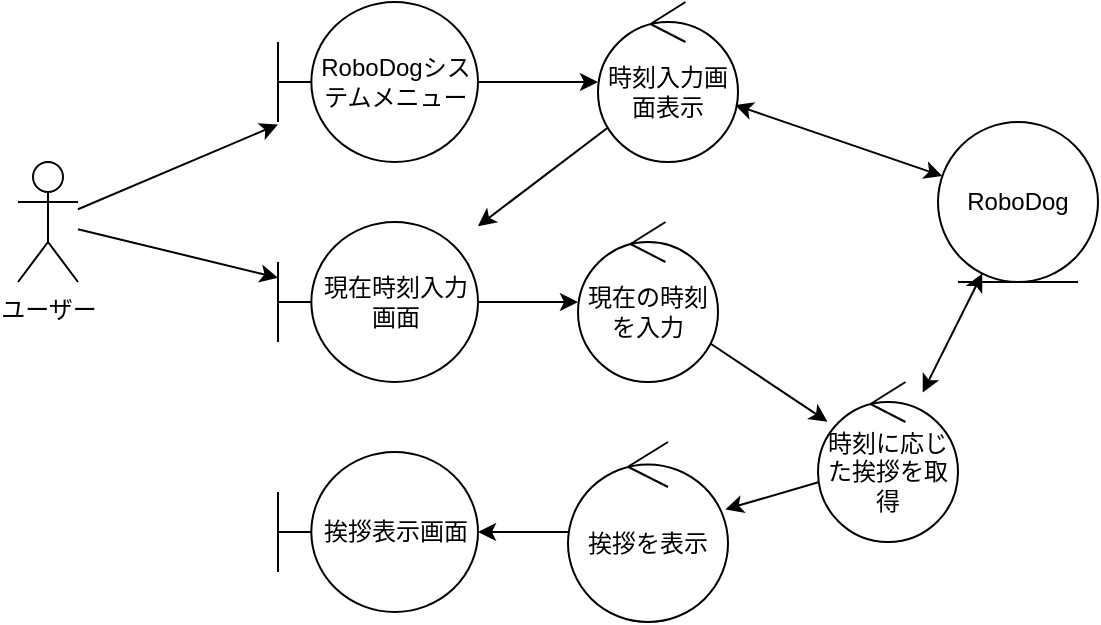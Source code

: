 <mxfile version="28.2.2">
  <diagram name="ページ1" id="e0ojlItY8CDQBLqKBAIk">
    <mxGraphModel dx="786" dy="451" grid="1" gridSize="10" guides="1" tooltips="1" connect="1" arrows="1" fold="1" page="1" pageScale="1" pageWidth="827" pageHeight="1169" math="0" shadow="0">
      <root>
        <mxCell id="0" />
        <mxCell id="1" parent="0" />
        <mxCell id="nJfzYaJYYfLmd0Sg78i3-1" value="ユーザー" style="shape=umlActor;verticalLabelPosition=bottom;verticalAlign=top;html=1;outlineConnect=0;" vertex="1" parent="1">
          <mxGeometry x="210" y="170" width="30" height="60" as="geometry" />
        </mxCell>
        <mxCell id="nJfzYaJYYfLmd0Sg78i3-2" value="" style="endArrow=classic;html=1;rounded=0;" edge="1" parent="1" source="nJfzYaJYYfLmd0Sg78i3-16" target="nJfzYaJYYfLmd0Sg78i3-14">
          <mxGeometry width="50" height="50" relative="1" as="geometry">
            <mxPoint x="130" y="320" as="sourcePoint" />
            <mxPoint x="180" y="270" as="targetPoint" />
          </mxGeometry>
        </mxCell>
        <mxCell id="nJfzYaJYYfLmd0Sg78i3-3" value="" style="endArrow=classic;html=1;rounded=0;" edge="1" parent="1" source="nJfzYaJYYfLmd0Sg78i3-1" target="nJfzYaJYYfLmd0Sg78i3-13">
          <mxGeometry width="50" height="50" relative="1" as="geometry">
            <mxPoint x="110" y="390" as="sourcePoint" />
            <mxPoint x="160" y="340" as="targetPoint" />
          </mxGeometry>
        </mxCell>
        <mxCell id="nJfzYaJYYfLmd0Sg78i3-4" value="" style="endArrow=classic;html=1;rounded=0;" edge="1" parent="1" source="nJfzYaJYYfLmd0Sg78i3-17" target="nJfzYaJYYfLmd0Sg78i3-23">
          <mxGeometry width="50" height="50" relative="1" as="geometry">
            <mxPoint x="270" y="410" as="sourcePoint" />
            <mxPoint x="320" y="360" as="targetPoint" />
          </mxGeometry>
        </mxCell>
        <mxCell id="nJfzYaJYYfLmd0Sg78i3-7" value="" style="endArrow=classic;html=1;rounded=0;" edge="1" parent="1" source="nJfzYaJYYfLmd0Sg78i3-13" target="nJfzYaJYYfLmd0Sg78i3-16">
          <mxGeometry width="50" height="50" relative="1" as="geometry">
            <mxPoint x="190" y="360" as="sourcePoint" />
            <mxPoint x="240" y="310" as="targetPoint" />
          </mxGeometry>
        </mxCell>
        <mxCell id="nJfzYaJYYfLmd0Sg78i3-8" value="" style="endArrow=classic;html=1;rounded=0;" edge="1" parent="1" source="nJfzYaJYYfLmd0Sg78i3-23" target="nJfzYaJYYfLmd0Sg78i3-18">
          <mxGeometry width="50" height="50" relative="1" as="geometry">
            <mxPoint x="580" y="400" as="sourcePoint" />
            <mxPoint x="340" y="400" as="targetPoint" />
          </mxGeometry>
        </mxCell>
        <mxCell id="nJfzYaJYYfLmd0Sg78i3-9" value="" style="endArrow=classic;html=1;rounded=0;" edge="1" parent="1" source="nJfzYaJYYfLmd0Sg78i3-14" target="nJfzYaJYYfLmd0Sg78i3-17">
          <mxGeometry width="50" height="50" relative="1" as="geometry">
            <mxPoint x="450" y="370" as="sourcePoint" />
            <mxPoint x="500" y="320" as="targetPoint" />
          </mxGeometry>
        </mxCell>
        <mxCell id="nJfzYaJYYfLmd0Sg78i3-10" value="" style="endArrow=classic;html=1;rounded=0;" edge="1" parent="1" source="nJfzYaJYYfLmd0Sg78i3-18" target="nJfzYaJYYfLmd0Sg78i3-19">
          <mxGeometry width="50" height="50" relative="1" as="geometry">
            <mxPoint x="420" y="440" as="sourcePoint" />
            <mxPoint x="470" y="390" as="targetPoint" />
          </mxGeometry>
        </mxCell>
        <mxCell id="nJfzYaJYYfLmd0Sg78i3-11" value="" style="endArrow=classic;html=1;rounded=0;" edge="1" parent="1" source="nJfzYaJYYfLmd0Sg78i3-1" target="nJfzYaJYYfLmd0Sg78i3-14">
          <mxGeometry width="50" height="50" relative="1" as="geometry">
            <mxPoint x="380" y="310" as="sourcePoint" />
            <mxPoint x="430" y="260" as="targetPoint" />
          </mxGeometry>
        </mxCell>
        <mxCell id="nJfzYaJYYfLmd0Sg78i3-13" value="RoboDogシステムメニュー" style="shape=umlBoundary;whiteSpace=wrap;html=1;" vertex="1" parent="1">
          <mxGeometry x="340" y="90" width="100" height="80" as="geometry" />
        </mxCell>
        <mxCell id="nJfzYaJYYfLmd0Sg78i3-14" value="現在時刻入力画面" style="shape=umlBoundary;whiteSpace=wrap;html=1;" vertex="1" parent="1">
          <mxGeometry x="340" y="200" width="100" height="80" as="geometry" />
        </mxCell>
        <mxCell id="nJfzYaJYYfLmd0Sg78i3-16" value="時刻入力画面表示" style="ellipse;shape=umlControl;whiteSpace=wrap;html=1;" vertex="1" parent="1">
          <mxGeometry x="500" y="90" width="70" height="80" as="geometry" />
        </mxCell>
        <mxCell id="nJfzYaJYYfLmd0Sg78i3-17" value="現在の時刻を入力" style="ellipse;shape=umlControl;whiteSpace=wrap;html=1;" vertex="1" parent="1">
          <mxGeometry x="490" y="200" width="70" height="80" as="geometry" />
        </mxCell>
        <mxCell id="nJfzYaJYYfLmd0Sg78i3-18" value="挨拶を表示" style="ellipse;shape=umlControl;whiteSpace=wrap;html=1;" vertex="1" parent="1">
          <mxGeometry x="485" y="310" width="80" height="90" as="geometry" />
        </mxCell>
        <mxCell id="nJfzYaJYYfLmd0Sg78i3-19" value="挨拶表示画面" style="shape=umlBoundary;whiteSpace=wrap;html=1;" vertex="1" parent="1">
          <mxGeometry x="340" y="315" width="100" height="80" as="geometry" />
        </mxCell>
        <mxCell id="nJfzYaJYYfLmd0Sg78i3-21" value="" style="endArrow=classic;startArrow=classic;html=1;rounded=0;" edge="1" parent="1" source="nJfzYaJYYfLmd0Sg78i3-25" target="nJfzYaJYYfLmd0Sg78i3-23">
          <mxGeometry width="50" height="50" relative="1" as="geometry">
            <mxPoint x="696.923" y="230" as="sourcePoint" />
            <mxPoint x="310" y="280" as="targetPoint" />
          </mxGeometry>
        </mxCell>
        <mxCell id="nJfzYaJYYfLmd0Sg78i3-22" value="" style="endArrow=classic;startArrow=classic;html=1;rounded=0;" edge="1" parent="1" source="nJfzYaJYYfLmd0Sg78i3-16" target="nJfzYaJYYfLmd0Sg78i3-25">
          <mxGeometry width="50" height="50" relative="1" as="geometry">
            <mxPoint x="420" y="370" as="sourcePoint" />
            <mxPoint x="670" y="173.784" as="targetPoint" />
          </mxGeometry>
        </mxCell>
        <mxCell id="nJfzYaJYYfLmd0Sg78i3-23" value="時刻に応じた挨拶を取得" style="ellipse;shape=umlControl;whiteSpace=wrap;html=1;" vertex="1" parent="1">
          <mxGeometry x="610" y="280" width="70" height="80" as="geometry" />
        </mxCell>
        <mxCell id="nJfzYaJYYfLmd0Sg78i3-25" value="RoboDog" style="ellipse;shape=umlEntity;whiteSpace=wrap;html=1;" vertex="1" parent="1">
          <mxGeometry x="670" y="150" width="80" height="80" as="geometry" />
        </mxCell>
      </root>
    </mxGraphModel>
  </diagram>
</mxfile>
